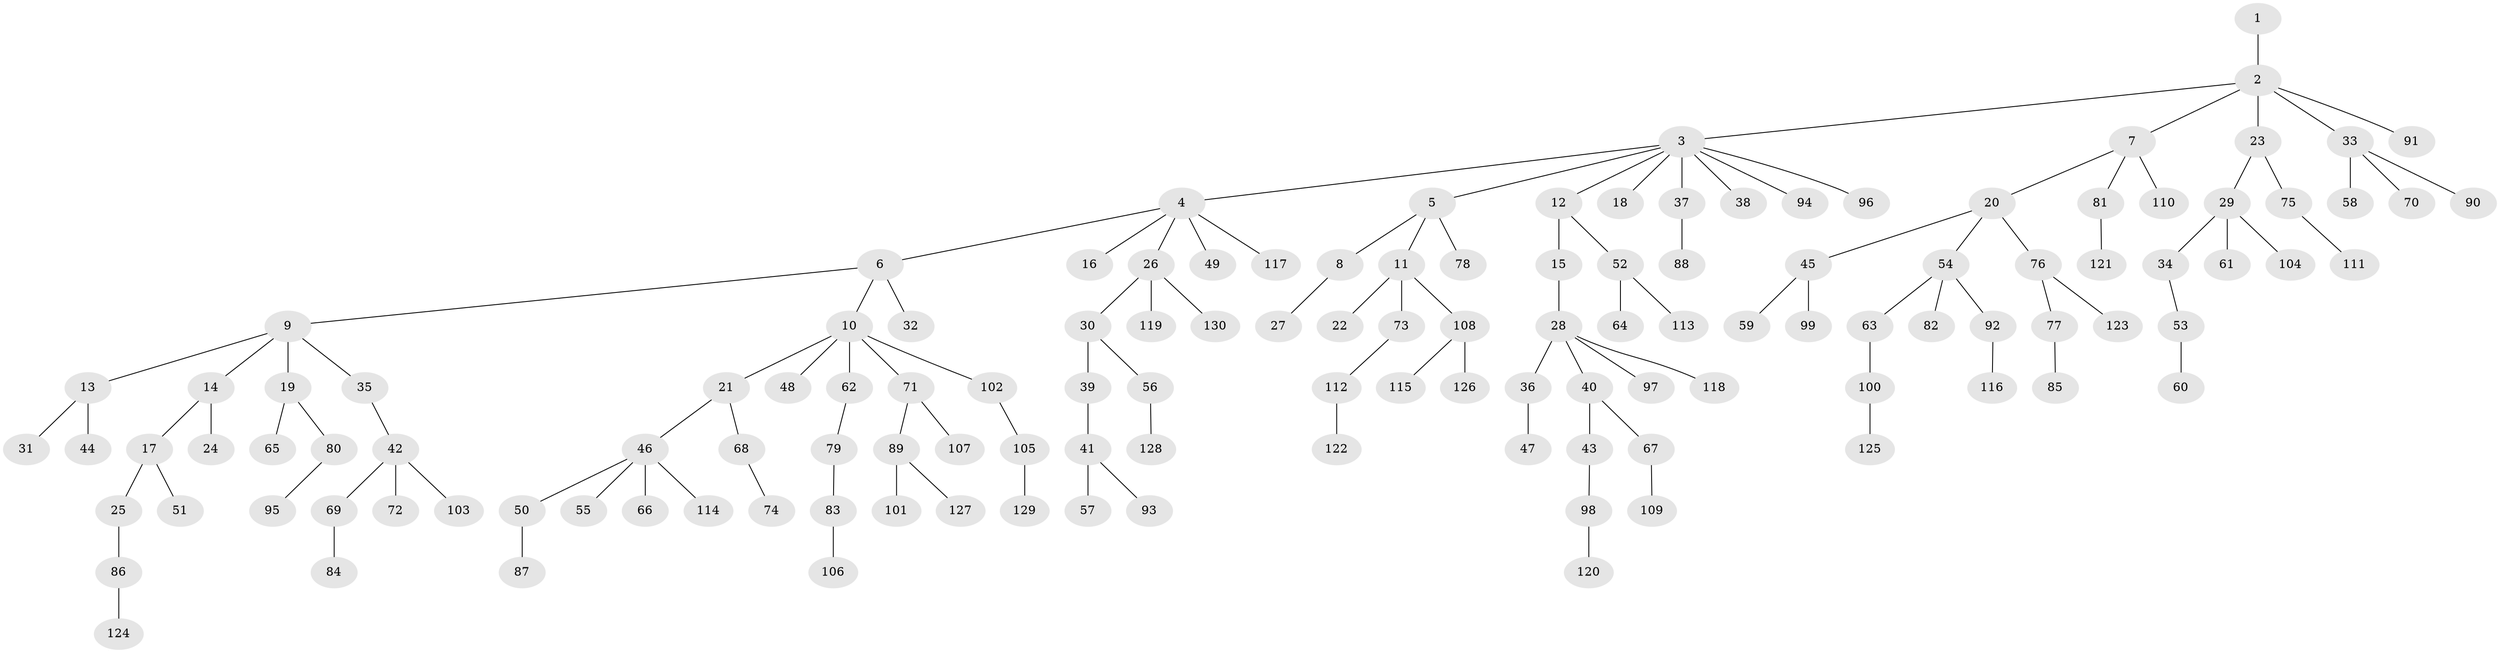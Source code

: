// coarse degree distribution, {1: 0.7692307692307693, 2: 0.21153846153846154, 40: 0.019230769230769232}
// Generated by graph-tools (version 1.1) at 2025/56/03/04/25 21:56:42]
// undirected, 130 vertices, 129 edges
graph export_dot {
graph [start="1"]
  node [color=gray90,style=filled];
  1;
  2;
  3;
  4;
  5;
  6;
  7;
  8;
  9;
  10;
  11;
  12;
  13;
  14;
  15;
  16;
  17;
  18;
  19;
  20;
  21;
  22;
  23;
  24;
  25;
  26;
  27;
  28;
  29;
  30;
  31;
  32;
  33;
  34;
  35;
  36;
  37;
  38;
  39;
  40;
  41;
  42;
  43;
  44;
  45;
  46;
  47;
  48;
  49;
  50;
  51;
  52;
  53;
  54;
  55;
  56;
  57;
  58;
  59;
  60;
  61;
  62;
  63;
  64;
  65;
  66;
  67;
  68;
  69;
  70;
  71;
  72;
  73;
  74;
  75;
  76;
  77;
  78;
  79;
  80;
  81;
  82;
  83;
  84;
  85;
  86;
  87;
  88;
  89;
  90;
  91;
  92;
  93;
  94;
  95;
  96;
  97;
  98;
  99;
  100;
  101;
  102;
  103;
  104;
  105;
  106;
  107;
  108;
  109;
  110;
  111;
  112;
  113;
  114;
  115;
  116;
  117;
  118;
  119;
  120;
  121;
  122;
  123;
  124;
  125;
  126;
  127;
  128;
  129;
  130;
  1 -- 2;
  2 -- 3;
  2 -- 7;
  2 -- 23;
  2 -- 33;
  2 -- 91;
  3 -- 4;
  3 -- 5;
  3 -- 12;
  3 -- 18;
  3 -- 37;
  3 -- 38;
  3 -- 94;
  3 -- 96;
  4 -- 6;
  4 -- 16;
  4 -- 26;
  4 -- 49;
  4 -- 117;
  5 -- 8;
  5 -- 11;
  5 -- 78;
  6 -- 9;
  6 -- 10;
  6 -- 32;
  7 -- 20;
  7 -- 81;
  7 -- 110;
  8 -- 27;
  9 -- 13;
  9 -- 14;
  9 -- 19;
  9 -- 35;
  10 -- 21;
  10 -- 48;
  10 -- 62;
  10 -- 71;
  10 -- 102;
  11 -- 22;
  11 -- 73;
  11 -- 108;
  12 -- 15;
  12 -- 52;
  13 -- 31;
  13 -- 44;
  14 -- 17;
  14 -- 24;
  15 -- 28;
  17 -- 25;
  17 -- 51;
  19 -- 65;
  19 -- 80;
  20 -- 45;
  20 -- 54;
  20 -- 76;
  21 -- 46;
  21 -- 68;
  23 -- 29;
  23 -- 75;
  25 -- 86;
  26 -- 30;
  26 -- 119;
  26 -- 130;
  28 -- 36;
  28 -- 40;
  28 -- 97;
  28 -- 118;
  29 -- 34;
  29 -- 61;
  29 -- 104;
  30 -- 39;
  30 -- 56;
  33 -- 58;
  33 -- 70;
  33 -- 90;
  34 -- 53;
  35 -- 42;
  36 -- 47;
  37 -- 88;
  39 -- 41;
  40 -- 43;
  40 -- 67;
  41 -- 57;
  41 -- 93;
  42 -- 69;
  42 -- 72;
  42 -- 103;
  43 -- 98;
  45 -- 59;
  45 -- 99;
  46 -- 50;
  46 -- 55;
  46 -- 66;
  46 -- 114;
  50 -- 87;
  52 -- 64;
  52 -- 113;
  53 -- 60;
  54 -- 63;
  54 -- 82;
  54 -- 92;
  56 -- 128;
  62 -- 79;
  63 -- 100;
  67 -- 109;
  68 -- 74;
  69 -- 84;
  71 -- 89;
  71 -- 107;
  73 -- 112;
  75 -- 111;
  76 -- 77;
  76 -- 123;
  77 -- 85;
  79 -- 83;
  80 -- 95;
  81 -- 121;
  83 -- 106;
  86 -- 124;
  89 -- 101;
  89 -- 127;
  92 -- 116;
  98 -- 120;
  100 -- 125;
  102 -- 105;
  105 -- 129;
  108 -- 115;
  108 -- 126;
  112 -- 122;
}
